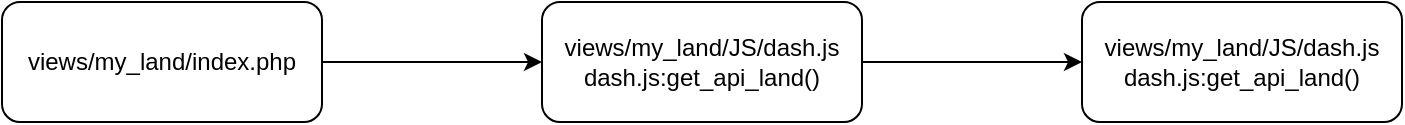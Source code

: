 <mxfile version="23.1.1" type="github">
  <diagram name="Page-1" id="MIC6NKnUEhD1RVHsJUMT">
    <mxGraphModel dx="1050" dy="606" grid="1" gridSize="10" guides="1" tooltips="1" connect="1" arrows="1" fold="1" page="1" pageScale="1" pageWidth="850" pageHeight="1100" math="0" shadow="0">
      <root>
        <mxCell id="0" />
        <mxCell id="1" parent="0" />
        <mxCell id="HXFCHAM3oiWNF1jvQpLK-2" style="edgeStyle=orthogonalEdgeStyle;rounded=0;orthogonalLoop=1;jettySize=auto;html=1;exitX=1;exitY=0.5;exitDx=0;exitDy=0;entryX=0;entryY=0.5;entryDx=0;entryDy=0;" edge="1" parent="1" source="LQRrHdtZVoqb6zluySP0-1" target="LQRrHdtZVoqb6zluySP0-2">
          <mxGeometry relative="1" as="geometry" />
        </mxCell>
        <mxCell id="LQRrHdtZVoqb6zluySP0-1" value="&lt;div&gt;views/my_land/index.php&lt;/div&gt;" style="rounded=1;whiteSpace=wrap;html=1;" parent="1" vertex="1">
          <mxGeometry x="50" y="240" width="160" height="60" as="geometry" />
        </mxCell>
        <mxCell id="HXFCHAM3oiWNF1jvQpLK-3" style="edgeStyle=orthogonalEdgeStyle;rounded=0;orthogonalLoop=1;jettySize=auto;html=1;exitX=1;exitY=0.5;exitDx=0;exitDy=0;entryX=0;entryY=0.5;entryDx=0;entryDy=0;" edge="1" parent="1" source="LQRrHdtZVoqb6zluySP0-2" target="LQRrHdtZVoqb6zluySP0-3">
          <mxGeometry relative="1" as="geometry" />
        </mxCell>
        <mxCell id="LQRrHdtZVoqb6zluySP0-2" value="&lt;div&gt;views/my_land/JS/dash.js&lt;br&gt;dash.js:get_api_land()&lt;/div&gt;" style="rounded=1;whiteSpace=wrap;html=1;" parent="1" vertex="1">
          <mxGeometry x="320" y="240" width="160" height="60" as="geometry" />
        </mxCell>
        <mxCell id="LQRrHdtZVoqb6zluySP0-3" value="&lt;div&gt;views/my_land/JS/dash.js&lt;br&gt;dash.js:get_api_land()&lt;/div&gt;" style="rounded=1;whiteSpace=wrap;html=1;" parent="1" vertex="1">
          <mxGeometry x="590" y="240" width="160" height="60" as="geometry" />
        </mxCell>
      </root>
    </mxGraphModel>
  </diagram>
</mxfile>

